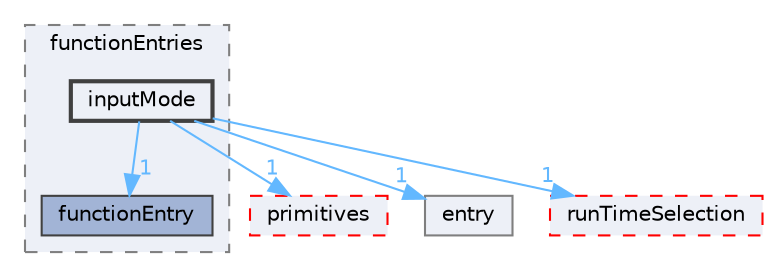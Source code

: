 digraph "src/OpenFOAM/db/dictionary/functionEntries/inputMode"
{
 // LATEX_PDF_SIZE
  bgcolor="transparent";
  edge [fontname=Helvetica,fontsize=10,labelfontname=Helvetica,labelfontsize=10];
  node [fontname=Helvetica,fontsize=10,shape=box,height=0.2,width=0.4];
  compound=true
  subgraph clusterdir_02d80f093374efbc333e223ddfd028a9 {
    graph [ bgcolor="#edf0f7", pencolor="grey50", label="functionEntries", fontname=Helvetica,fontsize=10 style="filled,dashed", URL="dir_02d80f093374efbc333e223ddfd028a9.html",tooltip=""]
  dir_93ae320f13f2b5009a9bc00443e35e66 [label="functionEntry", fillcolor="#a2b4d6", color="grey25", style="filled", URL="dir_93ae320f13f2b5009a9bc00443e35e66.html",tooltip=""];
  dir_fa5360088dfdd04d90acecda153ca529 [label="inputMode", fillcolor="#edf0f7", color="grey25", style="filled,bold", URL="dir_fa5360088dfdd04d90acecda153ca529.html",tooltip=""];
  }
  dir_3e50f45338116b169052b428016851aa [label="primitives", fillcolor="#edf0f7", color="red", style="filled,dashed", URL="dir_3e50f45338116b169052b428016851aa.html",tooltip=""];
  dir_921060969b2ec46ffd0fdd6e3b1e6f93 [label="entry", fillcolor="#edf0f7", color="grey50", style="filled", URL="dir_921060969b2ec46ffd0fdd6e3b1e6f93.html",tooltip=""];
  dir_97107bb83a2a5bbfad7ddd584e3f301c [label="runTimeSelection", fillcolor="#edf0f7", color="red", style="filled,dashed", URL="dir_97107bb83a2a5bbfad7ddd584e3f301c.html",tooltip=""];
  dir_fa5360088dfdd04d90acecda153ca529->dir_3e50f45338116b169052b428016851aa [headlabel="1", labeldistance=1.5 headhref="dir_001869_003069.html" href="dir_001869_003069.html" color="steelblue1" fontcolor="steelblue1"];
  dir_fa5360088dfdd04d90acecda153ca529->dir_921060969b2ec46ffd0fdd6e3b1e6f93 [headlabel="1", labeldistance=1.5 headhref="dir_001869_001167.html" href="dir_001869_001167.html" color="steelblue1" fontcolor="steelblue1"];
  dir_fa5360088dfdd04d90acecda153ca529->dir_93ae320f13f2b5009a9bc00443e35e66 [headlabel="1", labeldistance=1.5 headhref="dir_001869_001513.html" href="dir_001869_001513.html" color="steelblue1" fontcolor="steelblue1"];
  dir_fa5360088dfdd04d90acecda153ca529->dir_97107bb83a2a5bbfad7ddd584e3f301c [headlabel="1", labeldistance=1.5 headhref="dir_001869_003384.html" href="dir_001869_003384.html" color="steelblue1" fontcolor="steelblue1"];
}
